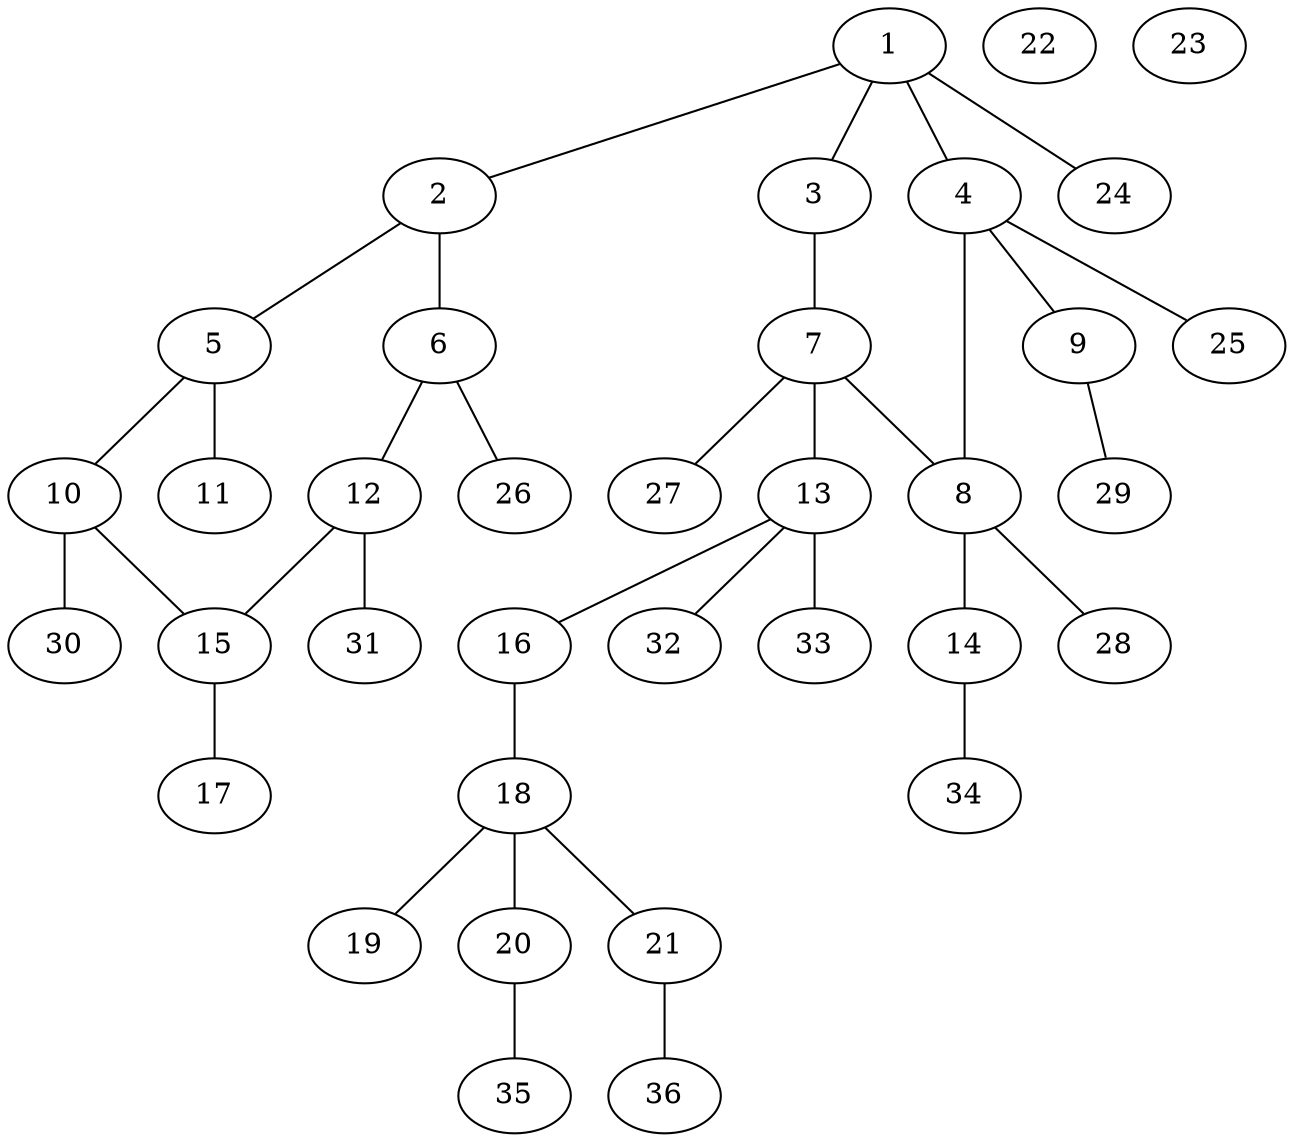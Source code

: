graph molecule_4243 {
	1	 [chem=C];
	2	 [chem=N];
	1 -- 2	 [valence=1];
	3	 [chem=O];
	1 -- 3	 [valence=1];
	4	 [chem=C];
	1 -- 4	 [valence=1];
	24	 [chem=H];
	1 -- 24	 [valence=1];
	5	 [chem=C];
	2 -- 5	 [valence=1];
	6	 [chem=C];
	2 -- 6	 [valence=1];
	7	 [chem=C];
	3 -- 7	 [valence=1];
	8	 [chem=C];
	4 -- 8	 [valence=1];
	9	 [chem=O];
	4 -- 9	 [valence=1];
	25	 [chem=H];
	4 -- 25	 [valence=1];
	10	 [chem=N];
	5 -- 10	 [valence=1];
	11	 [chem=O];
	5 -- 11	 [valence=2];
	12	 [chem=C];
	6 -- 12	 [valence=2];
	26	 [chem=H];
	6 -- 26	 [valence=1];
	7 -- 8	 [valence=1];
	13	 [chem=C];
	7 -- 13	 [valence=1];
	27	 [chem=H];
	7 -- 27	 [valence=1];
	14	 [chem=O];
	8 -- 14	 [valence=1];
	28	 [chem=H];
	8 -- 28	 [valence=1];
	29	 [chem=H];
	9 -- 29	 [valence=1];
	15	 [chem=C];
	10 -- 15	 [valence=1];
	30	 [chem=H];
	10 -- 30	 [valence=1];
	12 -- 15	 [valence=1];
	31	 [chem=H];
	12 -- 31	 [valence=1];
	16	 [chem=O];
	13 -- 16	 [valence=1];
	32	 [chem=H];
	13 -- 32	 [valence=1];
	33	 [chem=H];
	13 -- 33	 [valence=1];
	34	 [chem=H];
	14 -- 34	 [valence=1];
	17	 [chem=O];
	15 -- 17	 [valence=2];
	18	 [chem=P];
	16 -- 18	 [valence=1];
	19	 [chem=O];
	18 -- 19	 [valence=2];
	20	 [chem=O];
	18 -- 20	 [valence=1];
	21	 [chem=O];
	18 -- 21	 [valence=1];
	35	 [chem=H];
	20 -- 35	 [valence=1];
	36	 [chem=H];
	21 -- 36	 [valence=1];
	22	 [chem=Na];
	23	 [chem=Na];
}
